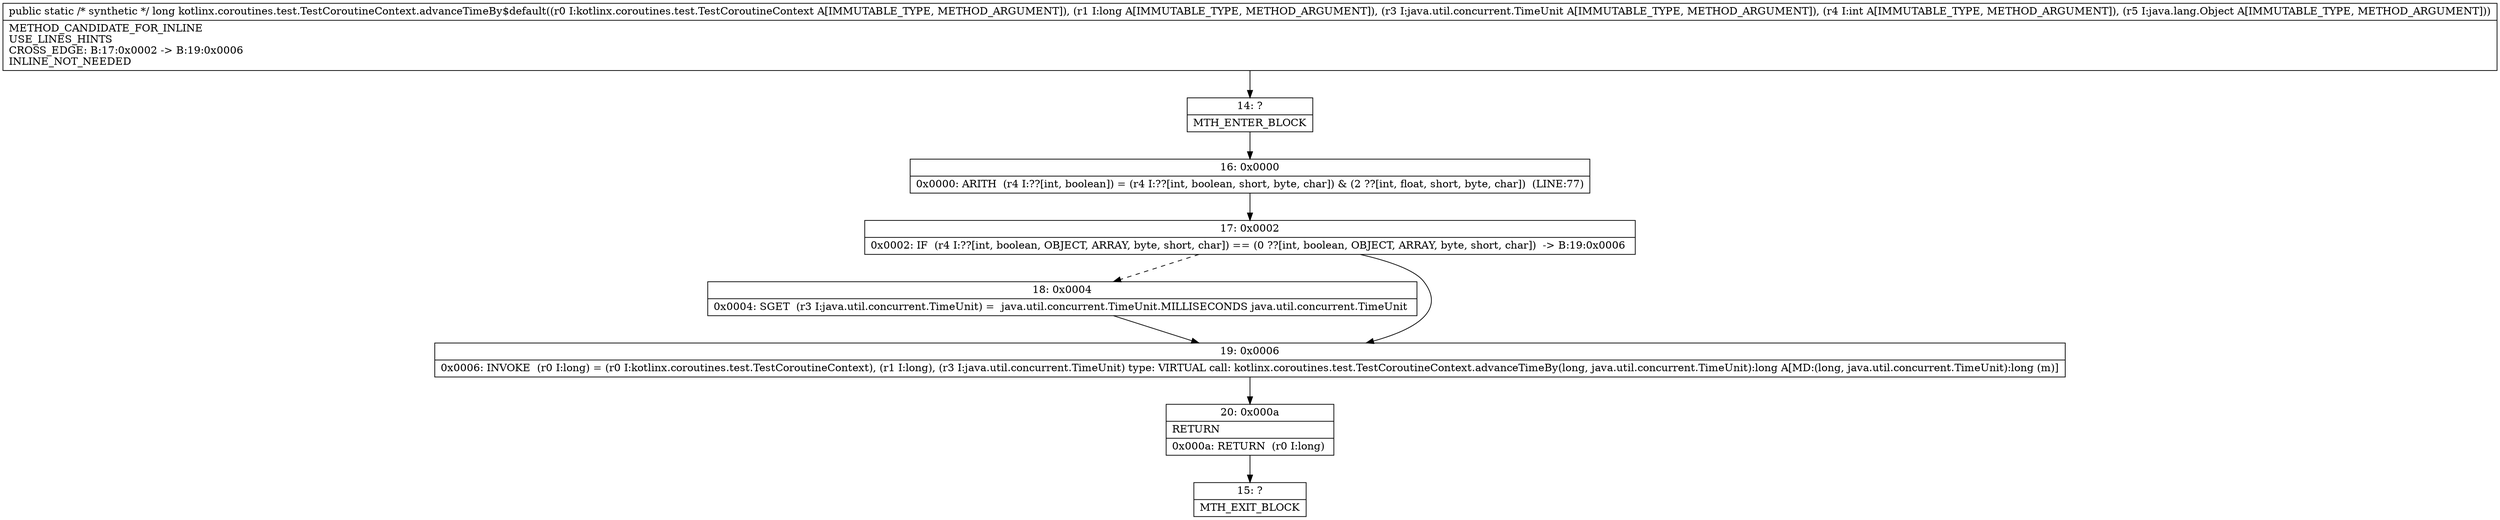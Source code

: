 digraph "CFG forkotlinx.coroutines.test.TestCoroutineContext.advanceTimeBy$default(Lkotlinx\/coroutines\/test\/TestCoroutineContext;JLjava\/util\/concurrent\/TimeUnit;ILjava\/lang\/Object;)J" {
Node_14 [shape=record,label="{14\:\ ?|MTH_ENTER_BLOCK\l}"];
Node_16 [shape=record,label="{16\:\ 0x0000|0x0000: ARITH  (r4 I:??[int, boolean]) = (r4 I:??[int, boolean, short, byte, char]) & (2 ??[int, float, short, byte, char])  (LINE:77)\l}"];
Node_17 [shape=record,label="{17\:\ 0x0002|0x0002: IF  (r4 I:??[int, boolean, OBJECT, ARRAY, byte, short, char]) == (0 ??[int, boolean, OBJECT, ARRAY, byte, short, char])  \-\> B:19:0x0006 \l}"];
Node_18 [shape=record,label="{18\:\ 0x0004|0x0004: SGET  (r3 I:java.util.concurrent.TimeUnit) =  java.util.concurrent.TimeUnit.MILLISECONDS java.util.concurrent.TimeUnit \l}"];
Node_19 [shape=record,label="{19\:\ 0x0006|0x0006: INVOKE  (r0 I:long) = (r0 I:kotlinx.coroutines.test.TestCoroutineContext), (r1 I:long), (r3 I:java.util.concurrent.TimeUnit) type: VIRTUAL call: kotlinx.coroutines.test.TestCoroutineContext.advanceTimeBy(long, java.util.concurrent.TimeUnit):long A[MD:(long, java.util.concurrent.TimeUnit):long (m)]\l}"];
Node_20 [shape=record,label="{20\:\ 0x000a|RETURN\l|0x000a: RETURN  (r0 I:long) \l}"];
Node_15 [shape=record,label="{15\:\ ?|MTH_EXIT_BLOCK\l}"];
MethodNode[shape=record,label="{public static \/* synthetic *\/ long kotlinx.coroutines.test.TestCoroutineContext.advanceTimeBy$default((r0 I:kotlinx.coroutines.test.TestCoroutineContext A[IMMUTABLE_TYPE, METHOD_ARGUMENT]), (r1 I:long A[IMMUTABLE_TYPE, METHOD_ARGUMENT]), (r3 I:java.util.concurrent.TimeUnit A[IMMUTABLE_TYPE, METHOD_ARGUMENT]), (r4 I:int A[IMMUTABLE_TYPE, METHOD_ARGUMENT]), (r5 I:java.lang.Object A[IMMUTABLE_TYPE, METHOD_ARGUMENT]))  | METHOD_CANDIDATE_FOR_INLINE\lUSE_LINES_HINTS\lCROSS_EDGE: B:17:0x0002 \-\> B:19:0x0006\lINLINE_NOT_NEEDED\l}"];
MethodNode -> Node_14;Node_14 -> Node_16;
Node_16 -> Node_17;
Node_17 -> Node_18[style=dashed];
Node_17 -> Node_19;
Node_18 -> Node_19;
Node_19 -> Node_20;
Node_20 -> Node_15;
}

